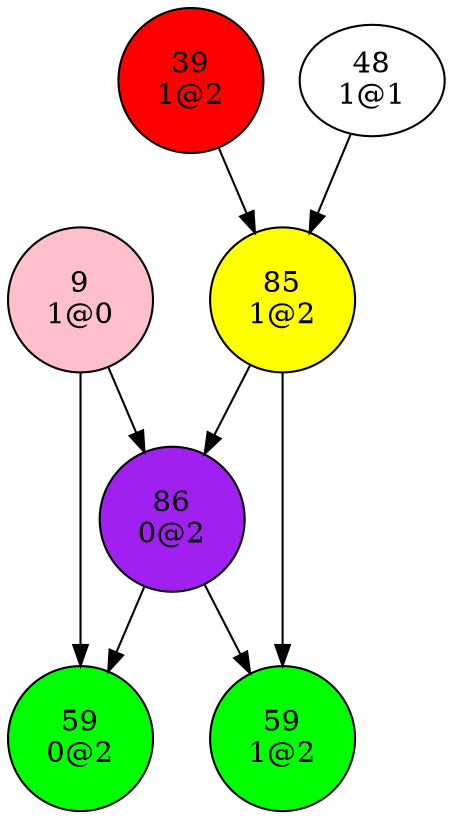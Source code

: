 digraph {
"9
1@0"->"59
0@2";
"9
1@0"->"86
0@2";
"39
1@2"->"85
1@2";
"48
1@1"->"85
1@2";
"59
0@2";
"59
1@2";
"85
1@2"->"59
1@2";
"85
1@2"->"86
0@2";
"86
0@2"->"59
0@2";
"86
0@2"->"59
1@2";
"9
1@0"[shape=circle, style=filled, fillcolor=pink];
"39
1@2"[shape=circle, style=filled, fillcolor=red];
"59
0@2"[shape=circle, style=filled, fillcolor=green];
"59
1@2"[shape=circle, style=filled, fillcolor=green];
"85
1@2"[shape=circle, style=filled, fillcolor=yellow];
"86
0@2"[shape=circle, style=filled, fillcolor=purple];
}